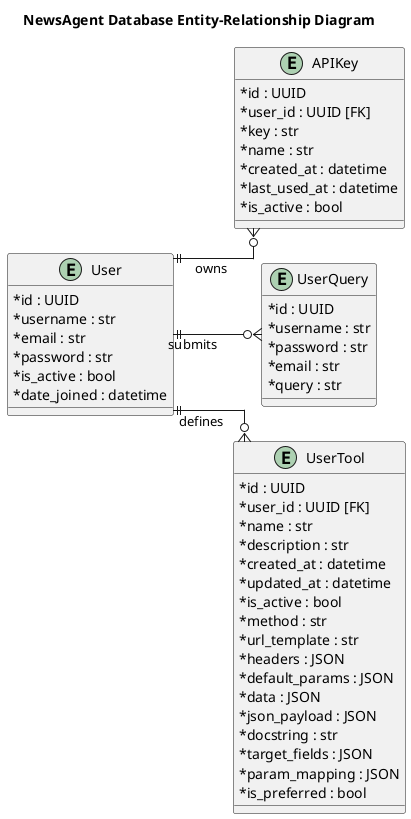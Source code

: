 @startuml DatabaseERD

' Force left-to-right layout and orthogonal connectors
left to right direction
skinparam linetype ortho
skinparam classAttributeIconSize 0

title NewsAgent Database Entity-Relationship Diagram

' User table (Django's built-in User model)
entity "User" {
  * id : UUID
  * username : str
  * email : str
  * password : str
  * is_active : bool
  * date_joined : datetime
}

' APIKey table
entity "APIKey" {
  * id : UUID
  * user_id : UUID [FK]
  * key : str
  * name : str
  * created_at : datetime
  * last_used_at : datetime
  * is_active : bool
}

' UserQuery table
entity "UserQuery" {
  * id : UUID
  * username : str
  * password : str
  * email : str
  * query : str
}

' UserTool table
entity "UserTool" {
  * id : UUID
  * user_id : UUID [FK]
  * name : str
  * description : str
  * created_at : datetime
  * updated_at : datetime
  * is_active : bool
  * method : str
  * url_template : str
  * headers : JSON
  * default_params : JSON
  * data : JSON
  * json_payload : JSON
  * docstring : str
  * target_fields : JSON
  * param_mapping : JSON
  * is_preferred : bool
}

' Relationships
User ||--o{ APIKey : owns
User ||--o{ UserQuery : submits
User ||--o{ UserTool : defines

@enduml